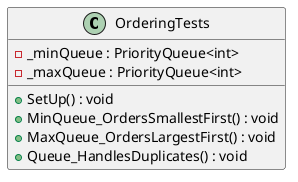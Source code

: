 @startuml
class OrderingTests {
    - _minQueue : PriorityQueue<int>
    - _maxQueue : PriorityQueue<int>
    + SetUp() : void
    + MinQueue_OrdersSmallestFirst() : void
    + MaxQueue_OrdersLargestFirst() : void
    + Queue_HandlesDuplicates() : void
}
@enduml
